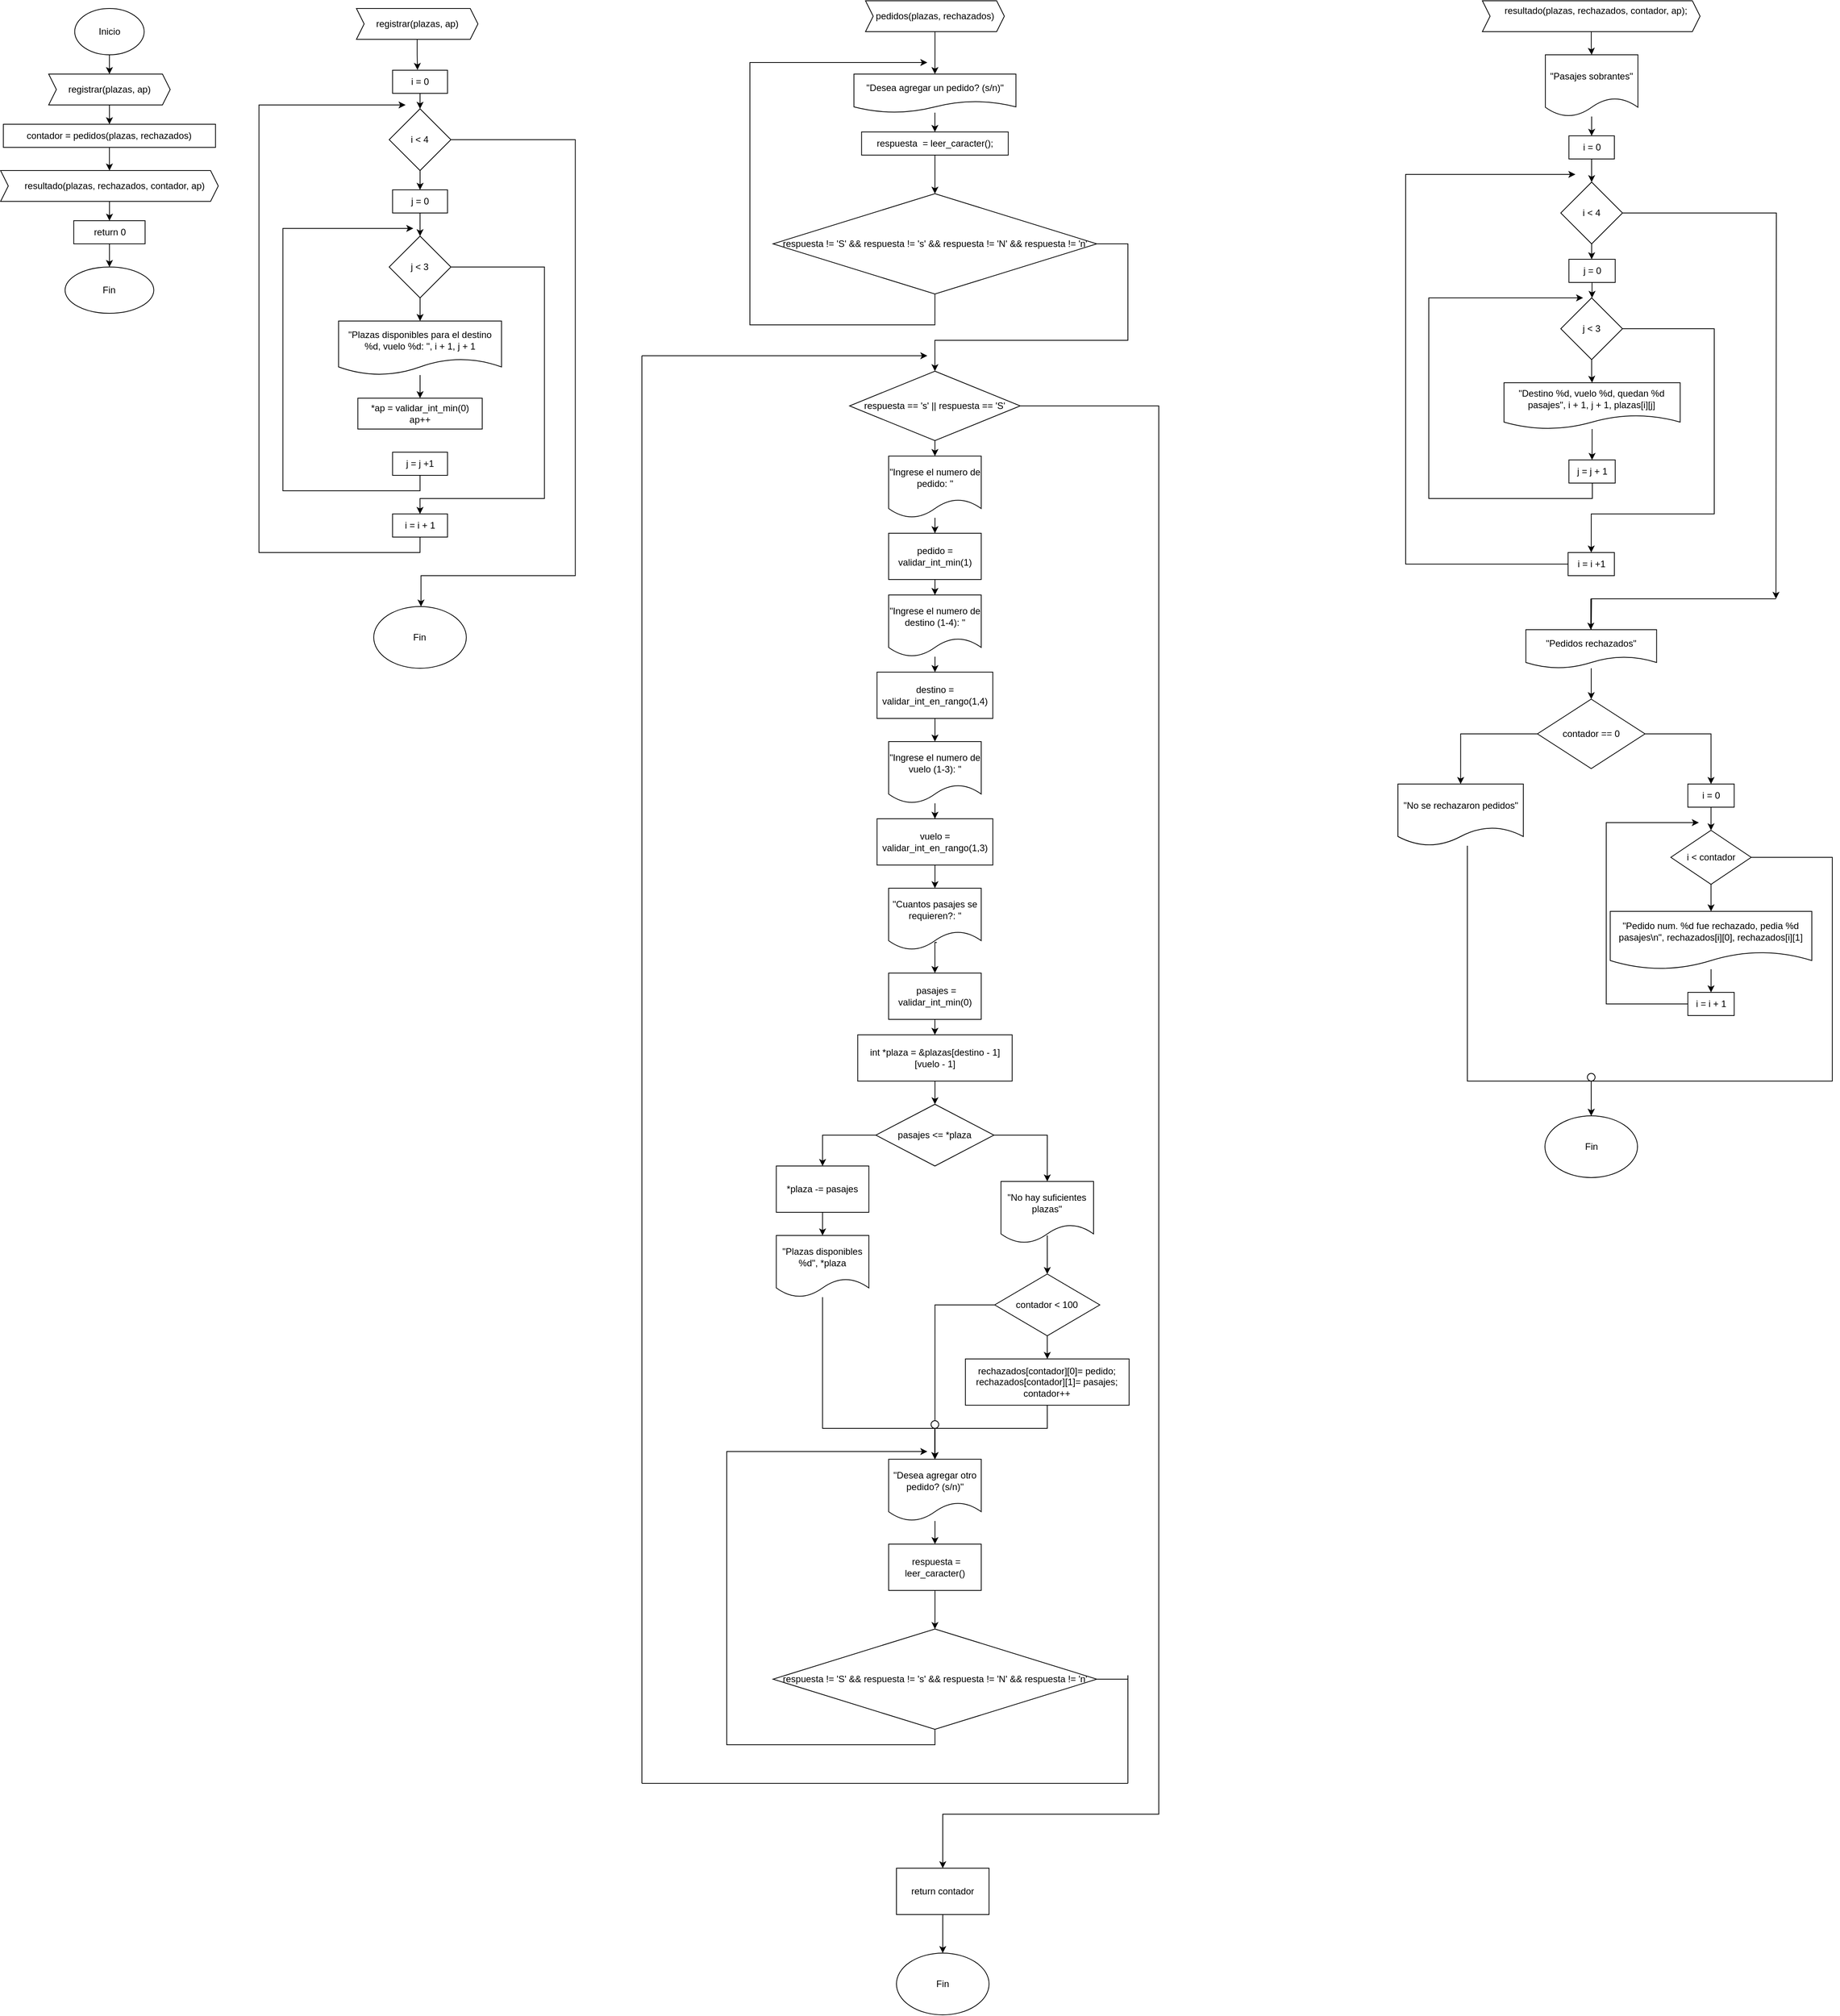 <mxfile version="26.0.14">
  <diagram name="Page-1" id="MXzUVoiyVlAlxQEYChi9">
    <mxGraphModel dx="2082" dy="1015" grid="1" gridSize="10" guides="1" tooltips="1" connect="1" arrows="1" fold="1" page="1" pageScale="1" pageWidth="850" pageHeight="1100" math="0" shadow="0">
      <root>
        <mxCell id="0" />
        <mxCell id="1" parent="0" />
        <mxCell id="iC-4jPNBiXYOL90z3W-G-3" style="edgeStyle=orthogonalEdgeStyle;rounded=0;orthogonalLoop=1;jettySize=auto;html=1;entryX=0.5;entryY=0;entryDx=0;entryDy=0;" edge="1" parent="1" source="Y0ORDH24EpjtyIVhWLws-1" target="Y0ORDH24EpjtyIVhWLws-14">
          <mxGeometry relative="1" as="geometry" />
        </mxCell>
        <mxCell id="Y0ORDH24EpjtyIVhWLws-1" value="Inicio" style="ellipse;whiteSpace=wrap;html=1;" parent="1" vertex="1">
          <mxGeometry x="114.84" y="20" width="90" height="60" as="geometry" />
        </mxCell>
        <mxCell id="iC-4jPNBiXYOL90z3W-G-5" style="edgeStyle=orthogonalEdgeStyle;rounded=0;orthogonalLoop=1;jettySize=auto;html=1;entryX=0.5;entryY=0;entryDx=0;entryDy=0;" edge="1" parent="1" source="Y0ORDH24EpjtyIVhWLws-14" target="Y0ORDH24EpjtyIVhWLws-18">
          <mxGeometry relative="1" as="geometry" />
        </mxCell>
        <mxCell id="Y0ORDH24EpjtyIVhWLws-14" value="registrar(plazas, ap)" style="shape=step;perimeter=stepPerimeter;whiteSpace=wrap;html=1;fixedSize=1;size=10;" parent="1" vertex="1">
          <mxGeometry x="81.09" y="105" width="157.5" height="40" as="geometry" />
        </mxCell>
        <mxCell id="Y0ORDH24EpjtyIVhWLws-20" value="" style="edgeStyle=orthogonalEdgeStyle;rounded=0;orthogonalLoop=1;jettySize=auto;html=1;" parent="1" source="Y0ORDH24EpjtyIVhWLws-18" target="Y0ORDH24EpjtyIVhWLws-19" edge="1">
          <mxGeometry relative="1" as="geometry" />
        </mxCell>
        <mxCell id="Y0ORDH24EpjtyIVhWLws-18" value="contador = pedidos(plazas, rechazados)" style="rounded=0;whiteSpace=wrap;html=1;" parent="1" vertex="1">
          <mxGeometry x="22.34" y="170" width="275.01" height="30" as="geometry" />
        </mxCell>
        <mxCell id="Y0ORDH24EpjtyIVhWLws-22" value="" style="edgeStyle=orthogonalEdgeStyle;rounded=0;orthogonalLoop=1;jettySize=auto;html=1;" parent="1" source="Y0ORDH24EpjtyIVhWLws-19" target="Y0ORDH24EpjtyIVhWLws-21" edge="1">
          <mxGeometry relative="1" as="geometry" />
        </mxCell>
        <mxCell id="Y0ORDH24EpjtyIVhWLws-19" value="&lt;div&gt;&amp;nbsp; &amp;nbsp; resultado(plazas, rechazados, contador, ap)&lt;/div&gt;" style="shape=step;perimeter=stepPerimeter;whiteSpace=wrap;html=1;fixedSize=1;size=10;" parent="1" vertex="1">
          <mxGeometry x="18.75" y="230" width="282.18" height="40" as="geometry" />
        </mxCell>
        <mxCell id="Y0ORDH24EpjtyIVhWLws-24" value="" style="edgeStyle=orthogonalEdgeStyle;rounded=0;orthogonalLoop=1;jettySize=auto;html=1;" parent="1" source="Y0ORDH24EpjtyIVhWLws-21" target="Y0ORDH24EpjtyIVhWLws-23" edge="1">
          <mxGeometry relative="1" as="geometry" />
        </mxCell>
        <mxCell id="Y0ORDH24EpjtyIVhWLws-21" value="return 0" style="rounded=0;whiteSpace=wrap;html=1;" parent="1" vertex="1">
          <mxGeometry x="113.59" y="295" width="92.5" height="30" as="geometry" />
        </mxCell>
        <mxCell id="Y0ORDH24EpjtyIVhWLws-23" value="Fin" style="ellipse;whiteSpace=wrap;html=1;" parent="1" vertex="1">
          <mxGeometry x="102.34" y="355" width="115" height="60" as="geometry" />
        </mxCell>
        <mxCell id="Y0ORDH24EpjtyIVhWLws-37" style="edgeStyle=orthogonalEdgeStyle;rounded=0;orthogonalLoop=1;jettySize=auto;html=1;exitX=0.5;exitY=1;exitDx=0;exitDy=0;" parent="1" source="Y0ORDH24EpjtyIVhWLws-29" edge="1">
          <mxGeometry relative="1" as="geometry">
            <mxPoint x="1220" y="90" as="targetPoint" />
            <mxPoint x="1228.68" y="459.998" as="sourcePoint" />
            <Array as="points">
              <mxPoint x="1230" y="430" />
              <mxPoint x="990" y="430" />
              <mxPoint x="990" y="90" />
            </Array>
          </mxGeometry>
        </mxCell>
        <mxCell id="iC-4jPNBiXYOL90z3W-G-12" style="edgeStyle=orthogonalEdgeStyle;rounded=0;orthogonalLoop=1;jettySize=auto;html=1;entryX=0.5;entryY=0;entryDx=0;entryDy=0;" edge="1" parent="1" source="Y0ORDH24EpjtyIVhWLws-29" target="Y0ORDH24EpjtyIVhWLws-50">
          <mxGeometry relative="1" as="geometry">
            <Array as="points">
              <mxPoint x="1480" y="325" />
              <mxPoint x="1480" y="450" />
              <mxPoint x="1230" y="450" />
            </Array>
          </mxGeometry>
        </mxCell>
        <mxCell id="Y0ORDH24EpjtyIVhWLws-29" value="respuesta != &#39;S&#39; &amp;amp;&amp;amp; respuesta != &#39;s&#39; &amp;amp;&amp;amp; respuesta != &#39;N&#39; &amp;amp;&amp;amp; respuesta != &#39;n&#39;" style="rhombus;whiteSpace=wrap;html=1;" parent="1" vertex="1">
          <mxGeometry x="1020" y="260" width="419.69" height="130" as="geometry" />
        </mxCell>
        <mxCell id="Y0ORDH24EpjtyIVhWLws-40" value="" style="edgeStyle=orthogonalEdgeStyle;rounded=0;orthogonalLoop=1;jettySize=auto;html=1;" parent="1" source="Y0ORDH24EpjtyIVhWLws-32" edge="1">
          <mxGeometry relative="1" as="geometry">
            <mxPoint x="1229.833" y="180" as="targetPoint" />
          </mxGeometry>
        </mxCell>
        <mxCell id="Y0ORDH24EpjtyIVhWLws-32" value="&quot;Desea agregar un pedido? (s/n)&quot;" style="shape=document;whiteSpace=wrap;html=1;boundedLbl=1;" parent="1" vertex="1">
          <mxGeometry x="1124.84" y="105" width="210" height="50" as="geometry" />
        </mxCell>
        <mxCell id="Y0ORDH24EpjtyIVhWLws-79" value="" style="edgeStyle=orthogonalEdgeStyle;rounded=0;orthogonalLoop=1;jettySize=auto;html=1;" parent="1" source="Y0ORDH24EpjtyIVhWLws-50" target="Y0ORDH24EpjtyIVhWLws-51" edge="1">
          <mxGeometry relative="1" as="geometry" />
        </mxCell>
        <mxCell id="oZeyRn-e2W6UVCqxWN6G-30" style="edgeStyle=orthogonalEdgeStyle;rounded=0;orthogonalLoop=1;jettySize=auto;html=1;exitX=1;exitY=0.5;exitDx=0;exitDy=0;entryX=0.5;entryY=0;entryDx=0;entryDy=0;" parent="1" source="Y0ORDH24EpjtyIVhWLws-50" target="Y0ORDH24EpjtyIVhWLws-73" edge="1">
          <mxGeometry relative="1" as="geometry">
            <Array as="points">
              <mxPoint x="1520" y="535" />
              <mxPoint x="1520" y="2360" />
              <mxPoint x="1240" y="2360" />
            </Array>
          </mxGeometry>
        </mxCell>
        <mxCell id="Y0ORDH24EpjtyIVhWLws-50" value="respuesta == &#39;s&#39; || respuesta == &#39;S&#39;" style="rhombus;whiteSpace=wrap;html=1;" parent="1" vertex="1">
          <mxGeometry x="1119.2" y="490" width="221.26" height="90" as="geometry" />
        </mxCell>
        <mxCell id="Y0ORDH24EpjtyIVhWLws-82" style="edgeStyle=orthogonalEdgeStyle;rounded=0;orthogonalLoop=1;jettySize=auto;html=1;entryX=0.5;entryY=0;entryDx=0;entryDy=0;" parent="1" source="Y0ORDH24EpjtyIVhWLws-51" target="Y0ORDH24EpjtyIVhWLws-52" edge="1">
          <mxGeometry relative="1" as="geometry" />
        </mxCell>
        <mxCell id="Y0ORDH24EpjtyIVhWLws-51" value="&quot;Ingrese el numero de pedido: &quot;" style="shape=document;whiteSpace=wrap;html=1;boundedLbl=1;" parent="1" vertex="1">
          <mxGeometry x="1169.85" y="600" width="120" height="80" as="geometry" />
        </mxCell>
        <mxCell id="Y0ORDH24EpjtyIVhWLws-83" style="edgeStyle=orthogonalEdgeStyle;rounded=0;orthogonalLoop=1;jettySize=auto;html=1;entryX=0.5;entryY=0;entryDx=0;entryDy=0;" parent="1" source="Y0ORDH24EpjtyIVhWLws-52" target="Y0ORDH24EpjtyIVhWLws-53" edge="1">
          <mxGeometry relative="1" as="geometry" />
        </mxCell>
        <mxCell id="Y0ORDH24EpjtyIVhWLws-52" value="pedido = validar_int_min(1)" style="rounded=0;whiteSpace=wrap;html=1;" parent="1" vertex="1">
          <mxGeometry x="1169.85" y="700" width="120" height="60" as="geometry" />
        </mxCell>
        <mxCell id="Y0ORDH24EpjtyIVhWLws-84" style="edgeStyle=orthogonalEdgeStyle;rounded=0;orthogonalLoop=1;jettySize=auto;html=1;entryX=0.5;entryY=0;entryDx=0;entryDy=0;" parent="1" source="Y0ORDH24EpjtyIVhWLws-53" target="Y0ORDH24EpjtyIVhWLws-54" edge="1">
          <mxGeometry relative="1" as="geometry" />
        </mxCell>
        <mxCell id="Y0ORDH24EpjtyIVhWLws-53" value="&quot;Ingrese el numero de destino (1-4): &quot;" style="shape=document;whiteSpace=wrap;html=1;boundedLbl=1;" parent="1" vertex="1">
          <mxGeometry x="1169.85" y="780" width="120" height="80" as="geometry" />
        </mxCell>
        <mxCell id="Y0ORDH24EpjtyIVhWLws-86" style="edgeStyle=orthogonalEdgeStyle;rounded=0;orthogonalLoop=1;jettySize=auto;html=1;entryX=0.5;entryY=0;entryDx=0;entryDy=0;" parent="1" source="Y0ORDH24EpjtyIVhWLws-54" target="Y0ORDH24EpjtyIVhWLws-55" edge="1">
          <mxGeometry relative="1" as="geometry" />
        </mxCell>
        <mxCell id="Y0ORDH24EpjtyIVhWLws-54" value="destino = validar_int_en_rango(1,4)" style="rounded=0;whiteSpace=wrap;html=1;" parent="1" vertex="1">
          <mxGeometry x="1154.75" y="880" width="150.15" height="60" as="geometry" />
        </mxCell>
        <mxCell id="Y0ORDH24EpjtyIVhWLws-87" style="edgeStyle=orthogonalEdgeStyle;rounded=0;orthogonalLoop=1;jettySize=auto;html=1;entryX=0.5;entryY=0;entryDx=0;entryDy=0;" parent="1" source="Y0ORDH24EpjtyIVhWLws-55" target="Y0ORDH24EpjtyIVhWLws-56" edge="1">
          <mxGeometry relative="1" as="geometry" />
        </mxCell>
        <mxCell id="Y0ORDH24EpjtyIVhWLws-55" value="&quot;Ingrese el numero de vuelo (1-3): &quot;" style="shape=document;whiteSpace=wrap;html=1;boundedLbl=1;" parent="1" vertex="1">
          <mxGeometry x="1169.85" y="970" width="120" height="80" as="geometry" />
        </mxCell>
        <mxCell id="Y0ORDH24EpjtyIVhWLws-89" style="edgeStyle=orthogonalEdgeStyle;rounded=0;orthogonalLoop=1;jettySize=auto;html=1;entryX=0.5;entryY=0;entryDx=0;entryDy=0;" parent="1" source="Y0ORDH24EpjtyIVhWLws-56" target="Y0ORDH24EpjtyIVhWLws-57" edge="1">
          <mxGeometry relative="1" as="geometry" />
        </mxCell>
        <mxCell id="Y0ORDH24EpjtyIVhWLws-56" value="vuelo = validar_int_en_rango(1,3)" style="rounded=0;whiteSpace=wrap;html=1;" parent="1" vertex="1">
          <mxGeometry x="1154.78" y="1070" width="150.15" height="60" as="geometry" />
        </mxCell>
        <mxCell id="Y0ORDH24EpjtyIVhWLws-91" style="edgeStyle=orthogonalEdgeStyle;rounded=0;orthogonalLoop=1;jettySize=auto;html=1;entryX=0.5;entryY=0;entryDx=0;entryDy=0;exitX=0.521;exitY=0.879;exitDx=0;exitDy=0;exitPerimeter=0;" parent="1" source="Y0ORDH24EpjtyIVhWLws-57" target="Y0ORDH24EpjtyIVhWLws-58" edge="1">
          <mxGeometry relative="1" as="geometry" />
        </mxCell>
        <mxCell id="Y0ORDH24EpjtyIVhWLws-57" value="&quot;Cuantos pasajes se requieren?: &quot;" style="shape=document;whiteSpace=wrap;html=1;boundedLbl=1;" parent="1" vertex="1">
          <mxGeometry x="1169.83" y="1160" width="120" height="80" as="geometry" />
        </mxCell>
        <mxCell id="Y0ORDH24EpjtyIVhWLws-171" value="" style="edgeStyle=orthogonalEdgeStyle;rounded=0;orthogonalLoop=1;jettySize=auto;html=1;" parent="1" source="Y0ORDH24EpjtyIVhWLws-58" target="Y0ORDH24EpjtyIVhWLws-59" edge="1">
          <mxGeometry relative="1" as="geometry" />
        </mxCell>
        <mxCell id="Y0ORDH24EpjtyIVhWLws-58" value="&amp;nbsp;pasajes = validar_int_min(0)" style="rounded=0;whiteSpace=wrap;html=1;" parent="1" vertex="1">
          <mxGeometry x="1169.83" y="1270" width="120" height="60" as="geometry" />
        </mxCell>
        <mxCell id="Y0ORDH24EpjtyIVhWLws-92" value="" style="edgeStyle=orthogonalEdgeStyle;rounded=0;orthogonalLoop=1;jettySize=auto;html=1;" parent="1" source="Y0ORDH24EpjtyIVhWLws-59" target="Y0ORDH24EpjtyIVhWLws-60" edge="1">
          <mxGeometry relative="1" as="geometry" />
        </mxCell>
        <mxCell id="Y0ORDH24EpjtyIVhWLws-59" value="int *plaza = &amp;amp;plazas[destino - 1][vuelo - 1]" style="rounded=0;whiteSpace=wrap;html=1;" parent="1" vertex="1">
          <mxGeometry x="1129.77" y="1350" width="200.17" height="60" as="geometry" />
        </mxCell>
        <mxCell id="Y0ORDH24EpjtyIVhWLws-62" style="edgeStyle=orthogonalEdgeStyle;rounded=0;orthogonalLoop=1;jettySize=auto;html=1;exitX=0;exitY=0.5;exitDx=0;exitDy=0;entryX=0.5;entryY=0;entryDx=0;entryDy=0;" parent="1" source="Y0ORDH24EpjtyIVhWLws-60" target="Y0ORDH24EpjtyIVhWLws-61" edge="1">
          <mxGeometry relative="1" as="geometry" />
        </mxCell>
        <mxCell id="Y0ORDH24EpjtyIVhWLws-66" style="edgeStyle=orthogonalEdgeStyle;rounded=0;orthogonalLoop=1;jettySize=auto;html=1;entryX=0.5;entryY=0;entryDx=0;entryDy=0;" parent="1" source="Y0ORDH24EpjtyIVhWLws-60" target="Y0ORDH24EpjtyIVhWLws-65" edge="1">
          <mxGeometry relative="1" as="geometry" />
        </mxCell>
        <mxCell id="Y0ORDH24EpjtyIVhWLws-60" value="pasajes &amp;lt;= *plaza" style="rhombus;whiteSpace=wrap;html=1;" parent="1" vertex="1">
          <mxGeometry x="1153.27" y="1440" width="153.12" height="80" as="geometry" />
        </mxCell>
        <mxCell id="Y0ORDH24EpjtyIVhWLws-93" value="" style="edgeStyle=orthogonalEdgeStyle;rounded=0;orthogonalLoop=1;jettySize=auto;html=1;" parent="1" source="Y0ORDH24EpjtyIVhWLws-61" target="Y0ORDH24EpjtyIVhWLws-64" edge="1">
          <mxGeometry relative="1" as="geometry" />
        </mxCell>
        <mxCell id="Y0ORDH24EpjtyIVhWLws-61" value="*plaza -= pasajes" style="rounded=0;whiteSpace=wrap;html=1;" parent="1" vertex="1">
          <mxGeometry x="1024.21" y="1520" width="120" height="60" as="geometry" />
        </mxCell>
        <mxCell id="oZeyRn-e2W6UVCqxWN6G-11" style="edgeStyle=orthogonalEdgeStyle;rounded=0;orthogonalLoop=1;jettySize=auto;html=1;entryX=0.5;entryY=0;entryDx=0;entryDy=0;" parent="1" source="Y0ORDH24EpjtyIVhWLws-64" target="oZeyRn-e2W6UVCqxWN6G-8" edge="1">
          <mxGeometry relative="1" as="geometry">
            <Array as="points">
              <mxPoint x="1084" y="1860" />
              <mxPoint x="1230" y="1860" />
            </Array>
          </mxGeometry>
        </mxCell>
        <mxCell id="Y0ORDH24EpjtyIVhWLws-64" value="&quot;Plazas disponibles %d&quot;, *plaza" style="shape=document;whiteSpace=wrap;html=1;boundedLbl=1;" parent="1" vertex="1">
          <mxGeometry x="1024.21" y="1610" width="120" height="80" as="geometry" />
        </mxCell>
        <mxCell id="Y0ORDH24EpjtyIVhWLws-70" value="" style="edgeStyle=orthogonalEdgeStyle;rounded=0;orthogonalLoop=1;jettySize=auto;html=1;exitX=0.5;exitY=0.875;exitDx=0;exitDy=0;exitPerimeter=0;" parent="1" source="Y0ORDH24EpjtyIVhWLws-65" target="Y0ORDH24EpjtyIVhWLws-67" edge="1">
          <mxGeometry relative="1" as="geometry" />
        </mxCell>
        <mxCell id="Y0ORDH24EpjtyIVhWLws-65" value="&quot;No hay suficientes plazas&quot;" style="shape=document;whiteSpace=wrap;html=1;boundedLbl=1;" parent="1" vertex="1">
          <mxGeometry x="1315.46" y="1540" width="120" height="80" as="geometry" />
        </mxCell>
        <mxCell id="Y0ORDH24EpjtyIVhWLws-71" value="" style="edgeStyle=orthogonalEdgeStyle;rounded=0;orthogonalLoop=1;jettySize=auto;html=1;" parent="1" source="Y0ORDH24EpjtyIVhWLws-67" target="Y0ORDH24EpjtyIVhWLws-68" edge="1">
          <mxGeometry relative="1" as="geometry" />
        </mxCell>
        <mxCell id="oZeyRn-e2W6UVCqxWN6G-10" style="edgeStyle=orthogonalEdgeStyle;rounded=0;orthogonalLoop=1;jettySize=auto;html=1;entryX=0.5;entryY=0;entryDx=0;entryDy=0;" parent="1" source="oZeyRn-e2W6UVCqxWN6G-12" target="oZeyRn-e2W6UVCqxWN6G-8" edge="1">
          <mxGeometry relative="1" as="geometry" />
        </mxCell>
        <mxCell id="Y0ORDH24EpjtyIVhWLws-67" value="contador &amp;lt; 100" style="rhombus;whiteSpace=wrap;html=1;" parent="1" vertex="1">
          <mxGeometry x="1307.33" y="1660" width="136.25" height="80" as="geometry" />
        </mxCell>
        <mxCell id="oZeyRn-e2W6UVCqxWN6G-9" style="edgeStyle=orthogonalEdgeStyle;rounded=0;orthogonalLoop=1;jettySize=auto;html=1;exitX=0.5;exitY=1;exitDx=0;exitDy=0;entryX=0.5;entryY=0;entryDx=0;entryDy=0;" parent="1" source="Y0ORDH24EpjtyIVhWLws-68" target="oZeyRn-e2W6UVCqxWN6G-8" edge="1">
          <mxGeometry relative="1" as="geometry">
            <Array as="points">
              <mxPoint x="1376" y="1860" />
              <mxPoint x="1230" y="1860" />
            </Array>
          </mxGeometry>
        </mxCell>
        <mxCell id="Y0ORDH24EpjtyIVhWLws-68" value="&lt;div&gt;rechazados[contador][0]= pedido;&lt;/div&gt;&lt;div&gt;rechazados[contador][1]= pasajes;&lt;/div&gt;&lt;div&gt;&lt;span style=&quot;background-color: transparent; color: light-dark(rgb(0, 0, 0), rgb(255, 255, 255));&quot;&gt;contador++&lt;/span&gt;&lt;/div&gt;" style="rounded=0;whiteSpace=wrap;html=1;" parent="1" vertex="1">
          <mxGeometry x="1269.36" y="1770" width="212.19" height="60" as="geometry" />
        </mxCell>
        <mxCell id="oZeyRn-e2W6UVCqxWN6G-29" value="" style="edgeStyle=orthogonalEdgeStyle;rounded=0;orthogonalLoop=1;jettySize=auto;html=1;" parent="1" source="Y0ORDH24EpjtyIVhWLws-73" target="oZeyRn-e2W6UVCqxWN6G-28" edge="1">
          <mxGeometry relative="1" as="geometry" />
        </mxCell>
        <mxCell id="Y0ORDH24EpjtyIVhWLws-73" value="return contador" style="rounded=0;whiteSpace=wrap;html=1;" parent="1" vertex="1">
          <mxGeometry x="1180" y="2430" width="120" height="60" as="geometry" />
        </mxCell>
        <mxCell id="oZeyRn-e2W6UVCqxWN6G-4" style="edgeStyle=orthogonalEdgeStyle;rounded=0;orthogonalLoop=1;jettySize=auto;html=1;entryX=0.5;entryY=0;entryDx=0;entryDy=0;" parent="1" source="Y0ORDH24EpjtyIVhWLws-74" target="Y0ORDH24EpjtyIVhWLws-32" edge="1">
          <mxGeometry relative="1" as="geometry" />
        </mxCell>
        <mxCell id="Y0ORDH24EpjtyIVhWLws-74" value="pedidos(plazas, rechazados)" style="shape=step;perimeter=stepPerimeter;whiteSpace=wrap;html=1;fixedSize=1;size=10;" parent="1" vertex="1">
          <mxGeometry x="1139.85" y="10" width="180" height="40" as="geometry" />
        </mxCell>
        <mxCell id="Y0ORDH24EpjtyIVhWLws-94" value="registrar(plazas, ap)" style="shape=step;perimeter=stepPerimeter;whiteSpace=wrap;html=1;fixedSize=1;size=10;" parent="1" vertex="1">
          <mxGeometry x="480" y="20" width="157.5" height="40" as="geometry" />
        </mxCell>
        <mxCell id="oZeyRn-e2W6UVCqxWN6G-3" style="edgeStyle=orthogonalEdgeStyle;rounded=0;orthogonalLoop=1;jettySize=auto;html=1;entryX=0.5;entryY=0;entryDx=0;entryDy=0;" parent="1" source="Y0ORDH24EpjtyIVhWLws-96" target="Y0ORDH24EpjtyIVhWLws-97" edge="1">
          <mxGeometry relative="1" as="geometry" />
        </mxCell>
        <mxCell id="Y0ORDH24EpjtyIVhWLws-96" value="i = 0" style="rounded=0;whiteSpace=wrap;html=1;" parent="1" vertex="1">
          <mxGeometry x="526.84" y="100" width="71.25" height="30" as="geometry" />
        </mxCell>
        <mxCell id="Y0ORDH24EpjtyIVhWLws-103" value="" style="edgeStyle=orthogonalEdgeStyle;rounded=0;orthogonalLoop=1;jettySize=auto;html=1;" parent="1" source="Y0ORDH24EpjtyIVhWLws-97" target="Y0ORDH24EpjtyIVhWLws-102" edge="1">
          <mxGeometry relative="1" as="geometry" />
        </mxCell>
        <mxCell id="Y0ORDH24EpjtyIVhWLws-119" style="edgeStyle=orthogonalEdgeStyle;rounded=0;orthogonalLoop=1;jettySize=auto;html=1;exitX=1;exitY=0.5;exitDx=0;exitDy=0;" parent="1" source="Y0ORDH24EpjtyIVhWLws-97" target="Y0ORDH24EpjtyIVhWLws-118" edge="1">
          <mxGeometry relative="1" as="geometry">
            <Array as="points">
              <mxPoint x="763.7" y="190" />
              <mxPoint x="763.7" y="755" />
              <mxPoint x="563.7" y="755" />
            </Array>
          </mxGeometry>
        </mxCell>
        <mxCell id="Y0ORDH24EpjtyIVhWLws-97" value="i &amp;lt; 4" style="rhombus;whiteSpace=wrap;html=1;" parent="1" vertex="1">
          <mxGeometry x="522.45" y="150" width="80" height="80" as="geometry" />
        </mxCell>
        <mxCell id="Y0ORDH24EpjtyIVhWLws-105" value="" style="edgeStyle=orthogonalEdgeStyle;rounded=0;orthogonalLoop=1;jettySize=auto;html=1;" parent="1" source="Y0ORDH24EpjtyIVhWLws-102" target="Y0ORDH24EpjtyIVhWLws-104" edge="1">
          <mxGeometry relative="1" as="geometry" />
        </mxCell>
        <mxCell id="Y0ORDH24EpjtyIVhWLws-102" value="j = 0" style="rounded=0;whiteSpace=wrap;html=1;" parent="1" vertex="1">
          <mxGeometry x="526.84" y="255" width="71.25" height="30" as="geometry" />
        </mxCell>
        <mxCell id="Y0ORDH24EpjtyIVhWLws-107" value="" style="edgeStyle=orthogonalEdgeStyle;rounded=0;orthogonalLoop=1;jettySize=auto;html=1;" parent="1" source="Y0ORDH24EpjtyIVhWLws-104" target="Y0ORDH24EpjtyIVhWLws-106" edge="1">
          <mxGeometry relative="1" as="geometry" />
        </mxCell>
        <mxCell id="Y0ORDH24EpjtyIVhWLws-115" style="edgeStyle=orthogonalEdgeStyle;rounded=0;orthogonalLoop=1;jettySize=auto;html=1;exitX=1;exitY=0.5;exitDx=0;exitDy=0;entryX=0.5;entryY=0;entryDx=0;entryDy=0;" parent="1" source="Y0ORDH24EpjtyIVhWLws-104" target="Y0ORDH24EpjtyIVhWLws-114" edge="1">
          <mxGeometry relative="1" as="geometry">
            <Array as="points">
              <mxPoint x="723.7" y="355" />
              <mxPoint x="723.7" y="655" />
              <mxPoint x="562.7" y="655" />
            </Array>
          </mxGeometry>
        </mxCell>
        <mxCell id="Y0ORDH24EpjtyIVhWLws-104" value="j &amp;lt; 3" style="rhombus;whiteSpace=wrap;html=1;" parent="1" vertex="1">
          <mxGeometry x="522.47" y="315" width="80" height="80" as="geometry" />
        </mxCell>
        <mxCell id="Y0ORDH24EpjtyIVhWLws-111" value="" style="edgeStyle=orthogonalEdgeStyle;rounded=0;orthogonalLoop=1;jettySize=auto;html=1;" parent="1" source="Y0ORDH24EpjtyIVhWLws-106" target="Y0ORDH24EpjtyIVhWLws-108" edge="1">
          <mxGeometry relative="1" as="geometry" />
        </mxCell>
        <mxCell id="Y0ORDH24EpjtyIVhWLws-106" value="&quot;Plazas disponibles para el destino %d, vuelo %d: &quot;, i + 1, j + 1" style="shape=document;whiteSpace=wrap;html=1;boundedLbl=1;" parent="1" vertex="1">
          <mxGeometry x="456.85" y="425" width="211.23" height="70" as="geometry" />
        </mxCell>
        <mxCell id="Y0ORDH24EpjtyIVhWLws-108" value="*ap = validar_int_min(0)&lt;div&gt;ap++&lt;/div&gt;" style="rounded=0;whiteSpace=wrap;html=1;" parent="1" vertex="1">
          <mxGeometry x="481.83" y="525" width="161.25" height="40" as="geometry" />
        </mxCell>
        <mxCell id="Y0ORDH24EpjtyIVhWLws-113" style="edgeStyle=orthogonalEdgeStyle;rounded=0;orthogonalLoop=1;jettySize=auto;html=1;" parent="1" source="Y0ORDH24EpjtyIVhWLws-112" edge="1">
          <mxGeometry relative="1" as="geometry">
            <mxPoint x="553.7" y="305" as="targetPoint" />
            <Array as="points">
              <mxPoint x="562.7" y="645" />
              <mxPoint x="384.7" y="645" />
              <mxPoint x="384.7" y="305" />
            </Array>
          </mxGeometry>
        </mxCell>
        <mxCell id="Y0ORDH24EpjtyIVhWLws-112" value="j = j +1" style="rounded=0;whiteSpace=wrap;html=1;" parent="1" vertex="1">
          <mxGeometry x="526.83" y="595" width="71.25" height="30" as="geometry" />
        </mxCell>
        <mxCell id="Y0ORDH24EpjtyIVhWLws-116" style="edgeStyle=orthogonalEdgeStyle;rounded=0;orthogonalLoop=1;jettySize=auto;html=1;exitX=0.5;exitY=1;exitDx=0;exitDy=0;" parent="1" source="Y0ORDH24EpjtyIVhWLws-114" edge="1">
          <mxGeometry relative="1" as="geometry">
            <mxPoint x="543.7" y="145" as="targetPoint" />
            <mxPoint x="436.82" y="690.034" as="sourcePoint" />
            <Array as="points">
              <mxPoint x="562.7" y="725" />
              <mxPoint x="353.7" y="725" />
              <mxPoint x="353.7" y="145" />
            </Array>
          </mxGeometry>
        </mxCell>
        <mxCell id="Y0ORDH24EpjtyIVhWLws-114" value="i = i + 1" style="rounded=0;whiteSpace=wrap;html=1;" parent="1" vertex="1">
          <mxGeometry x="526.82" y="675" width="71.25" height="30" as="geometry" />
        </mxCell>
        <mxCell id="Y0ORDH24EpjtyIVhWLws-118" value="Fin" style="ellipse;whiteSpace=wrap;html=1;" parent="1" vertex="1">
          <mxGeometry x="502.44" y="795" width="120" height="80" as="geometry" />
        </mxCell>
        <mxCell id="oZeyRn-e2W6UVCqxWN6G-31" value="" style="edgeStyle=orthogonalEdgeStyle;rounded=0;orthogonalLoop=1;jettySize=auto;html=1;" parent="1" source="Y0ORDH24EpjtyIVhWLws-120" target="Y0ORDH24EpjtyIVhWLws-123" edge="1">
          <mxGeometry relative="1" as="geometry" />
        </mxCell>
        <mxCell id="Y0ORDH24EpjtyIVhWLws-120" value="&lt;div&gt;&amp;nbsp; &amp;nbsp; resultado(plazas, rechazados, contador, ap);&lt;/div&gt;&lt;div&gt;&lt;br&gt;&lt;/div&gt;" style="shape=step;perimeter=stepPerimeter;whiteSpace=wrap;html=1;fixedSize=1;size=10;" parent="1" vertex="1">
          <mxGeometry x="1939.45" y="10" width="282.18" height="40" as="geometry" />
        </mxCell>
        <mxCell id="Y0ORDH24EpjtyIVhWLws-127" value="" style="edgeStyle=orthogonalEdgeStyle;rounded=0;orthogonalLoop=1;jettySize=auto;html=1;" parent="1" source="Y0ORDH24EpjtyIVhWLws-123" target="Y0ORDH24EpjtyIVhWLws-126" edge="1">
          <mxGeometry relative="1" as="geometry" />
        </mxCell>
        <mxCell id="Y0ORDH24EpjtyIVhWLws-123" value="&quot;Pasajes sobrantes&quot;" style="shape=document;whiteSpace=wrap;html=1;boundedLbl=1;" parent="1" vertex="1">
          <mxGeometry x="2021.09" y="80" width="120" height="80" as="geometry" />
        </mxCell>
        <mxCell id="Y0ORDH24EpjtyIVhWLws-130" value="" style="edgeStyle=orthogonalEdgeStyle;rounded=0;orthogonalLoop=1;jettySize=auto;html=1;" parent="1" source="Y0ORDH24EpjtyIVhWLws-125" target="Y0ORDH24EpjtyIVhWLws-129" edge="1">
          <mxGeometry relative="1" as="geometry" />
        </mxCell>
        <mxCell id="Y0ORDH24EpjtyIVhWLws-148" style="edgeStyle=orthogonalEdgeStyle;rounded=0;orthogonalLoop=1;jettySize=auto;html=1;exitX=1;exitY=0.5;exitDx=0;exitDy=0;" parent="1" source="Y0ORDH24EpjtyIVhWLws-125" edge="1">
          <mxGeometry relative="1" as="geometry">
            <mxPoint x="2320" y="785.0" as="targetPoint" />
          </mxGeometry>
        </mxCell>
        <mxCell id="Y0ORDH24EpjtyIVhWLws-125" value="i &amp;lt; 4" style="rhombus;whiteSpace=wrap;html=1;" parent="1" vertex="1">
          <mxGeometry x="2041.09" y="245" width="80" height="80" as="geometry" />
        </mxCell>
        <mxCell id="Y0ORDH24EpjtyIVhWLws-128" value="" style="edgeStyle=orthogonalEdgeStyle;rounded=0;orthogonalLoop=1;jettySize=auto;html=1;" parent="1" source="Y0ORDH24EpjtyIVhWLws-126" target="Y0ORDH24EpjtyIVhWLws-125" edge="1">
          <mxGeometry relative="1" as="geometry" />
        </mxCell>
        <mxCell id="Y0ORDH24EpjtyIVhWLws-126" value="i = 0" style="rounded=0;whiteSpace=wrap;html=1;" parent="1" vertex="1">
          <mxGeometry x="2051.64" y="185" width="58.91" height="30" as="geometry" />
        </mxCell>
        <mxCell id="Y0ORDH24EpjtyIVhWLws-132" value="" style="edgeStyle=orthogonalEdgeStyle;rounded=0;orthogonalLoop=1;jettySize=auto;html=1;" parent="1" source="Y0ORDH24EpjtyIVhWLws-129" target="Y0ORDH24EpjtyIVhWLws-131" edge="1">
          <mxGeometry relative="1" as="geometry" />
        </mxCell>
        <mxCell id="Y0ORDH24EpjtyIVhWLws-129" value="j = 0" style="rounded=0;whiteSpace=wrap;html=1;" parent="1" vertex="1">
          <mxGeometry x="2051.64" y="345" width="60" height="30" as="geometry" />
        </mxCell>
        <mxCell id="Y0ORDH24EpjtyIVhWLws-134" value="" style="edgeStyle=orthogonalEdgeStyle;rounded=0;orthogonalLoop=1;jettySize=auto;html=1;" parent="1" source="Y0ORDH24EpjtyIVhWLws-131" target="Y0ORDH24EpjtyIVhWLws-133" edge="1">
          <mxGeometry relative="1" as="geometry" />
        </mxCell>
        <mxCell id="Y0ORDH24EpjtyIVhWLws-140" style="edgeStyle=orthogonalEdgeStyle;rounded=0;orthogonalLoop=1;jettySize=auto;html=1;exitX=1;exitY=0.5;exitDx=0;exitDy=0;entryX=0.5;entryY=0;entryDx=0;entryDy=0;" parent="1" source="Y0ORDH24EpjtyIVhWLws-131" target="Y0ORDH24EpjtyIVhWLws-139" edge="1">
          <mxGeometry relative="1" as="geometry">
            <Array as="points">
              <mxPoint x="2240" y="435" />
              <mxPoint x="2240" y="675" />
              <mxPoint x="2081" y="675" />
            </Array>
          </mxGeometry>
        </mxCell>
        <mxCell id="Y0ORDH24EpjtyIVhWLws-131" value="j &amp;lt; 3" style="rhombus;whiteSpace=wrap;html=1;" parent="1" vertex="1">
          <mxGeometry x="2041.09" y="395" width="80" height="80" as="geometry" />
        </mxCell>
        <mxCell id="Y0ORDH24EpjtyIVhWLws-136" value="" style="edgeStyle=orthogonalEdgeStyle;rounded=0;orthogonalLoop=1;jettySize=auto;html=1;" parent="1" source="Y0ORDH24EpjtyIVhWLws-133" target="Y0ORDH24EpjtyIVhWLws-135" edge="1">
          <mxGeometry relative="1" as="geometry" />
        </mxCell>
        <mxCell id="Y0ORDH24EpjtyIVhWLws-133" value="&quot;Destino %d, vuelo %d, quedan %d pasajes&quot;, i + 1, j + 1, plazas[i][j]" style="shape=document;whiteSpace=wrap;html=1;boundedLbl=1;" parent="1" vertex="1">
          <mxGeometry x="1967.46" y="505" width="228.36" height="60" as="geometry" />
        </mxCell>
        <mxCell id="Y0ORDH24EpjtyIVhWLws-137" style="edgeStyle=orthogonalEdgeStyle;rounded=0;orthogonalLoop=1;jettySize=auto;html=1;exitX=0.5;exitY=1;exitDx=0;exitDy=0;" parent="1" edge="1">
          <mxGeometry relative="1" as="geometry">
            <mxPoint x="2070" y="395" as="targetPoint" />
            <mxPoint x="2071.6" y="634.96" as="sourcePoint" />
            <Array as="points">
              <mxPoint x="2082" y="635" />
              <mxPoint x="2082" y="655" />
              <mxPoint x="1870" y="655" />
              <mxPoint x="1870" y="395" />
              <mxPoint x="2070" y="395" />
            </Array>
          </mxGeometry>
        </mxCell>
        <mxCell id="Y0ORDH24EpjtyIVhWLws-135" value="j = j + 1" style="rounded=0;whiteSpace=wrap;html=1;" parent="1" vertex="1">
          <mxGeometry x="2051.64" y="605" width="60" height="30" as="geometry" />
        </mxCell>
        <mxCell id="Y0ORDH24EpjtyIVhWLws-141" style="edgeStyle=orthogonalEdgeStyle;rounded=0;orthogonalLoop=1;jettySize=auto;html=1;" parent="1" source="Y0ORDH24EpjtyIVhWLws-139" edge="1">
          <mxGeometry relative="1" as="geometry">
            <mxPoint x="2060" y="235" as="targetPoint" />
            <Array as="points">
              <mxPoint x="1840" y="740" />
              <mxPoint x="1840" y="235" />
              <mxPoint x="2041" y="235" />
            </Array>
          </mxGeometry>
        </mxCell>
        <mxCell id="Y0ORDH24EpjtyIVhWLws-139" value="i = i +1" style="rounded=0;whiteSpace=wrap;html=1;" parent="1" vertex="1">
          <mxGeometry x="2050.55" y="725" width="60" height="30" as="geometry" />
        </mxCell>
        <mxCell id="Y0ORDH24EpjtyIVhWLws-154" value="" style="edgeStyle=orthogonalEdgeStyle;rounded=0;orthogonalLoop=1;jettySize=auto;html=1;" parent="1" source="Y0ORDH24EpjtyIVhWLws-142" target="Y0ORDH24EpjtyIVhWLws-153" edge="1">
          <mxGeometry relative="1" as="geometry" />
        </mxCell>
        <mxCell id="Y0ORDH24EpjtyIVhWLws-142" value="&quot;Pedidos rechazados&quot;" style="shape=document;whiteSpace=wrap;html=1;boundedLbl=1;" parent="1" vertex="1">
          <mxGeometry x="1995.82" y="825" width="169.45" height="50" as="geometry" />
        </mxCell>
        <mxCell id="Y0ORDH24EpjtyIVhWLws-150" value="" style="endArrow=none;html=1;rounded=0;" parent="1" edge="1">
          <mxGeometry width="50" height="50" relative="1" as="geometry">
            <mxPoint x="2080" y="785" as="sourcePoint" />
            <mxPoint x="2320" y="785" as="targetPoint" />
          </mxGeometry>
        </mxCell>
        <mxCell id="Y0ORDH24EpjtyIVhWLws-151" value="" style="endArrow=none;html=1;rounded=0;exitX=0.5;exitY=0;exitDx=0;exitDy=0;" parent="1" source="Y0ORDH24EpjtyIVhWLws-142" edge="1">
          <mxGeometry width="50" height="50" relative="1" as="geometry">
            <mxPoint x="1950" y="625" as="sourcePoint" />
            <mxPoint x="2081" y="785" as="targetPoint" />
          </mxGeometry>
        </mxCell>
        <mxCell id="Y0ORDH24EpjtyIVhWLws-152" value="" style="endArrow=classic;html=1;rounded=0;" parent="1" edge="1">
          <mxGeometry width="50" height="50" relative="1" as="geometry">
            <mxPoint x="2080" y="785" as="sourcePoint" />
            <mxPoint x="2080" y="825" as="targetPoint" />
          </mxGeometry>
        </mxCell>
        <mxCell id="Y0ORDH24EpjtyIVhWLws-156" style="edgeStyle=orthogonalEdgeStyle;rounded=0;orthogonalLoop=1;jettySize=auto;html=1;entryX=0.5;entryY=0;entryDx=0;entryDy=0;" parent="1" source="Y0ORDH24EpjtyIVhWLws-153" target="Y0ORDH24EpjtyIVhWLws-155" edge="1">
          <mxGeometry relative="1" as="geometry" />
        </mxCell>
        <mxCell id="Y0ORDH24EpjtyIVhWLws-160" style="edgeStyle=orthogonalEdgeStyle;rounded=0;orthogonalLoop=1;jettySize=auto;html=1;entryX=0.5;entryY=0;entryDx=0;entryDy=0;" parent="1" source="Y0ORDH24EpjtyIVhWLws-153" target="Y0ORDH24EpjtyIVhWLws-159" edge="1">
          <mxGeometry relative="1" as="geometry" />
        </mxCell>
        <mxCell id="Y0ORDH24EpjtyIVhWLws-153" value="contador == 0" style="rhombus;whiteSpace=wrap;html=1;" parent="1" vertex="1">
          <mxGeometry x="2010.81" y="915" width="139.46" height="90" as="geometry" />
        </mxCell>
        <mxCell id="Y0ORDH24EpjtyIVhWLws-169" style="edgeStyle=orthogonalEdgeStyle;rounded=0;orthogonalLoop=1;jettySize=auto;html=1;entryX=0.5;entryY=0;entryDx=0;entryDy=0;" parent="1" source="Y0ORDH24EpjtyIVhWLws-155" target="Y0ORDH24EpjtyIVhWLws-167" edge="1">
          <mxGeometry relative="1" as="geometry">
            <mxPoint x="2080" y="1415" as="targetPoint" />
            <Array as="points">
              <mxPoint x="1920" y="1410" />
              <mxPoint x="2081" y="1410" />
            </Array>
          </mxGeometry>
        </mxCell>
        <mxCell id="Y0ORDH24EpjtyIVhWLws-155" value="&quot;No se rechazaron pedidos&quot;" style="shape=document;whiteSpace=wrap;html=1;boundedLbl=1;" parent="1" vertex="1">
          <mxGeometry x="1830" y="1025" width="162.54" height="80" as="geometry" />
        </mxCell>
        <mxCell id="Y0ORDH24EpjtyIVhWLws-163" value="" style="edgeStyle=orthogonalEdgeStyle;rounded=0;orthogonalLoop=1;jettySize=auto;html=1;" parent="1" source="Y0ORDH24EpjtyIVhWLws-157" target="Y0ORDH24EpjtyIVhWLws-162" edge="1">
          <mxGeometry relative="1" as="geometry" />
        </mxCell>
        <mxCell id="iC-4jPNBiXYOL90z3W-G-11" style="edgeStyle=orthogonalEdgeStyle;rounded=0;orthogonalLoop=1;jettySize=auto;html=1;entryX=0.5;entryY=0;entryDx=0;entryDy=0;exitX=1;exitY=0.5;exitDx=0;exitDy=0;" edge="1" parent="1" source="Y0ORDH24EpjtyIVhWLws-157" target="Y0ORDH24EpjtyIVhWLws-167">
          <mxGeometry relative="1" as="geometry">
            <mxPoint x="2280.97" y="1170" as="sourcePoint" />
            <mxPoint x="2078.6" y="1455" as="targetPoint" />
            <Array as="points">
              <mxPoint x="2393" y="1120" />
              <mxPoint x="2393" y="1410" />
              <mxPoint x="2081" y="1410" />
            </Array>
          </mxGeometry>
        </mxCell>
        <mxCell id="Y0ORDH24EpjtyIVhWLws-157" value="i &amp;lt; contador" style="rhombus;whiteSpace=wrap;html=1;" parent="1" vertex="1">
          <mxGeometry x="2183.73" y="1085" width="104.18" height="70" as="geometry" />
        </mxCell>
        <mxCell id="Y0ORDH24EpjtyIVhWLws-161" value="" style="edgeStyle=orthogonalEdgeStyle;rounded=0;orthogonalLoop=1;jettySize=auto;html=1;" parent="1" source="Y0ORDH24EpjtyIVhWLws-159" target="Y0ORDH24EpjtyIVhWLws-157" edge="1">
          <mxGeometry relative="1" as="geometry" />
        </mxCell>
        <mxCell id="Y0ORDH24EpjtyIVhWLws-159" value="i = 0" style="rounded=0;whiteSpace=wrap;html=1;" parent="1" vertex="1">
          <mxGeometry x="2205.82" y="1025" width="60" height="30" as="geometry" />
        </mxCell>
        <mxCell id="Y0ORDH24EpjtyIVhWLws-165" value="" style="edgeStyle=orthogonalEdgeStyle;rounded=0;orthogonalLoop=1;jettySize=auto;html=1;" parent="1" source="Y0ORDH24EpjtyIVhWLws-162" target="Y0ORDH24EpjtyIVhWLws-164" edge="1">
          <mxGeometry relative="1" as="geometry" />
        </mxCell>
        <mxCell id="Y0ORDH24EpjtyIVhWLws-162" value="&quot;Pedido num. %d fue rechazado, pedia %d pasajes\n&quot;, rechazados[i][0], rechazados[i][1]" style="shape=document;whiteSpace=wrap;html=1;boundedLbl=1;" parent="1" vertex="1">
          <mxGeometry x="2105.18" y="1190" width="261.27" height="75" as="geometry" />
        </mxCell>
        <mxCell id="Y0ORDH24EpjtyIVhWLws-166" style="edgeStyle=orthogonalEdgeStyle;rounded=0;orthogonalLoop=1;jettySize=auto;html=1;" parent="1" source="Y0ORDH24EpjtyIVhWLws-164" edge="1">
          <mxGeometry relative="1" as="geometry">
            <mxPoint x="2220" y="1075" as="targetPoint" />
            <Array as="points">
              <mxPoint x="2100" y="1310" />
              <mxPoint x="2100" y="1075" />
            </Array>
          </mxGeometry>
        </mxCell>
        <mxCell id="Y0ORDH24EpjtyIVhWLws-164" value="i = i + 1" style="rounded=0;whiteSpace=wrap;html=1;" parent="1" vertex="1">
          <mxGeometry x="2205.82" y="1295" width="60" height="30" as="geometry" />
        </mxCell>
        <mxCell id="Y0ORDH24EpjtyIVhWLws-167" value="Fin" style="ellipse;whiteSpace=wrap;html=1;" parent="1" vertex="1">
          <mxGeometry x="2020.54" y="1455" width="120" height="80" as="geometry" />
        </mxCell>
        <mxCell id="oZeyRn-e2W6UVCqxWN6G-2" style="edgeStyle=orthogonalEdgeStyle;rounded=0;orthogonalLoop=1;jettySize=auto;html=1;entryX=0.453;entryY=-0.014;entryDx=0;entryDy=0;entryPerimeter=0;" parent="1" source="Y0ORDH24EpjtyIVhWLws-94" target="Y0ORDH24EpjtyIVhWLws-96" edge="1">
          <mxGeometry relative="1" as="geometry" />
        </mxCell>
        <mxCell id="oZeyRn-e2W6UVCqxWN6G-7" style="edgeStyle=orthogonalEdgeStyle;rounded=0;orthogonalLoop=1;jettySize=auto;html=1;entryX=0.5;entryY=0;entryDx=0;entryDy=0;" parent="1" source="oZeyRn-e2W6UVCqxWN6G-5" target="Y0ORDH24EpjtyIVhWLws-29" edge="1">
          <mxGeometry relative="1" as="geometry" />
        </mxCell>
        <mxCell id="oZeyRn-e2W6UVCqxWN6G-5" value="respuesta&amp;nbsp; =&amp;nbsp;leer_caracter();" style="rounded=0;whiteSpace=wrap;html=1;" parent="1" vertex="1">
          <mxGeometry x="1134.75" y="180" width="190.14" height="30" as="geometry" />
        </mxCell>
        <mxCell id="oZeyRn-e2W6UVCqxWN6G-16" value="" style="edgeStyle=orthogonalEdgeStyle;rounded=0;orthogonalLoop=1;jettySize=auto;html=1;" parent="1" source="oZeyRn-e2W6UVCqxWN6G-8" target="oZeyRn-e2W6UVCqxWN6G-15" edge="1">
          <mxGeometry relative="1" as="geometry" />
        </mxCell>
        <mxCell id="oZeyRn-e2W6UVCqxWN6G-8" value="&quot;Desea agregar otro pedido? (s/n)&quot;" style="shape=document;whiteSpace=wrap;html=1;boundedLbl=1;" parent="1" vertex="1">
          <mxGeometry x="1169.86" y="1900" width="120" height="80" as="geometry" />
        </mxCell>
        <mxCell id="oZeyRn-e2W6UVCqxWN6G-14" value="" style="edgeStyle=orthogonalEdgeStyle;rounded=0;orthogonalLoop=1;jettySize=auto;html=1;entryX=0.5;entryY=0;entryDx=0;entryDy=0;" parent="1" source="Y0ORDH24EpjtyIVhWLws-67" target="oZeyRn-e2W6UVCqxWN6G-8" edge="1">
          <mxGeometry relative="1" as="geometry">
            <mxPoint x="1307" y="1700" as="sourcePoint" />
            <mxPoint x="1230" y="1900" as="targetPoint" />
          </mxGeometry>
        </mxCell>
        <mxCell id="oZeyRn-e2W6UVCqxWN6G-12" value="" style="ellipse;whiteSpace=wrap;html=1;aspect=fixed;" parent="1" vertex="1">
          <mxGeometry x="1224.82" y="1850" width="10" height="10" as="geometry" />
        </mxCell>
        <mxCell id="oZeyRn-e2W6UVCqxWN6G-18" value="" style="edgeStyle=orthogonalEdgeStyle;rounded=0;orthogonalLoop=1;jettySize=auto;html=1;" parent="1" source="oZeyRn-e2W6UVCqxWN6G-15" target="oZeyRn-e2W6UVCqxWN6G-17" edge="1">
          <mxGeometry relative="1" as="geometry" />
        </mxCell>
        <mxCell id="oZeyRn-e2W6UVCqxWN6G-15" value="&amp;nbsp;respuesta = leer_caracter()" style="rounded=0;whiteSpace=wrap;html=1;" parent="1" vertex="1">
          <mxGeometry x="1169.86" y="2010" width="120" height="60" as="geometry" />
        </mxCell>
        <mxCell id="oZeyRn-e2W6UVCqxWN6G-19" style="edgeStyle=orthogonalEdgeStyle;rounded=0;orthogonalLoop=1;jettySize=auto;html=1;exitX=0.5;exitY=1;exitDx=0;exitDy=0;" parent="1" source="oZeyRn-e2W6UVCqxWN6G-17" edge="1">
          <mxGeometry relative="1" as="geometry">
            <mxPoint x="1220" y="1890" as="targetPoint" />
            <Array as="points">
              <mxPoint x="1230" y="2270" />
              <mxPoint x="960" y="2270" />
              <mxPoint x="960" y="1890" />
              <mxPoint x="1220" y="1890" />
            </Array>
          </mxGeometry>
        </mxCell>
        <mxCell id="oZeyRn-e2W6UVCqxWN6G-17" value="respuesta != &#39;S&#39; &amp;amp;&amp;amp; respuesta != &#39;s&#39; &amp;amp;&amp;amp; respuesta != &#39;N&#39; &amp;amp;&amp;amp; respuesta != &#39;n&#39;" style="rhombus;whiteSpace=wrap;html=1;" parent="1" vertex="1">
          <mxGeometry x="1020.01" y="2120" width="419.69" height="130" as="geometry" />
        </mxCell>
        <mxCell id="oZeyRn-e2W6UVCqxWN6G-21" value="" style="endArrow=none;html=1;rounded=0;exitX=1;exitY=0.5;exitDx=0;exitDy=0;" parent="1" source="oZeyRn-e2W6UVCqxWN6G-17" edge="1">
          <mxGeometry width="50" height="50" relative="1" as="geometry">
            <mxPoint x="1240" y="2070" as="sourcePoint" />
            <mxPoint x="1480" y="2185" as="targetPoint" />
          </mxGeometry>
        </mxCell>
        <mxCell id="oZeyRn-e2W6UVCqxWN6G-23" value="" style="endArrow=none;html=1;rounded=0;" parent="1" edge="1">
          <mxGeometry width="50" height="50" relative="1" as="geometry">
            <mxPoint x="1480" y="2320" as="sourcePoint" />
            <mxPoint x="1480" y="2180" as="targetPoint" />
          </mxGeometry>
        </mxCell>
        <mxCell id="oZeyRn-e2W6UVCqxWN6G-25" value="" style="endArrow=none;html=1;rounded=0;" parent="1" edge="1">
          <mxGeometry width="50" height="50" relative="1" as="geometry">
            <mxPoint x="850" y="2320" as="sourcePoint" />
            <mxPoint x="1480" y="2320" as="targetPoint" />
          </mxGeometry>
        </mxCell>
        <mxCell id="oZeyRn-e2W6UVCqxWN6G-26" value="" style="endArrow=none;html=1;rounded=0;" parent="1" edge="1">
          <mxGeometry width="50" height="50" relative="1" as="geometry">
            <mxPoint x="850" y="2320" as="sourcePoint" />
            <mxPoint x="850" y="470" as="targetPoint" />
          </mxGeometry>
        </mxCell>
        <mxCell id="oZeyRn-e2W6UVCqxWN6G-27" value="" style="endArrow=classic;html=1;rounded=0;" parent="1" edge="1">
          <mxGeometry width="50" height="50" relative="1" as="geometry">
            <mxPoint x="850" y="470" as="sourcePoint" />
            <mxPoint x="1220" y="470" as="targetPoint" />
          </mxGeometry>
        </mxCell>
        <mxCell id="oZeyRn-e2W6UVCqxWN6G-28" value="Fin" style="ellipse;whiteSpace=wrap;html=1;" parent="1" vertex="1">
          <mxGeometry x="1180" y="2540" width="120" height="80" as="geometry" />
        </mxCell>
        <mxCell id="iC-4jPNBiXYOL90z3W-G-9" value="" style="ellipse;whiteSpace=wrap;html=1;aspect=fixed;" vertex="1" parent="1">
          <mxGeometry x="2075.54" y="1400" width="10" height="10" as="geometry" />
        </mxCell>
      </root>
    </mxGraphModel>
  </diagram>
</mxfile>
